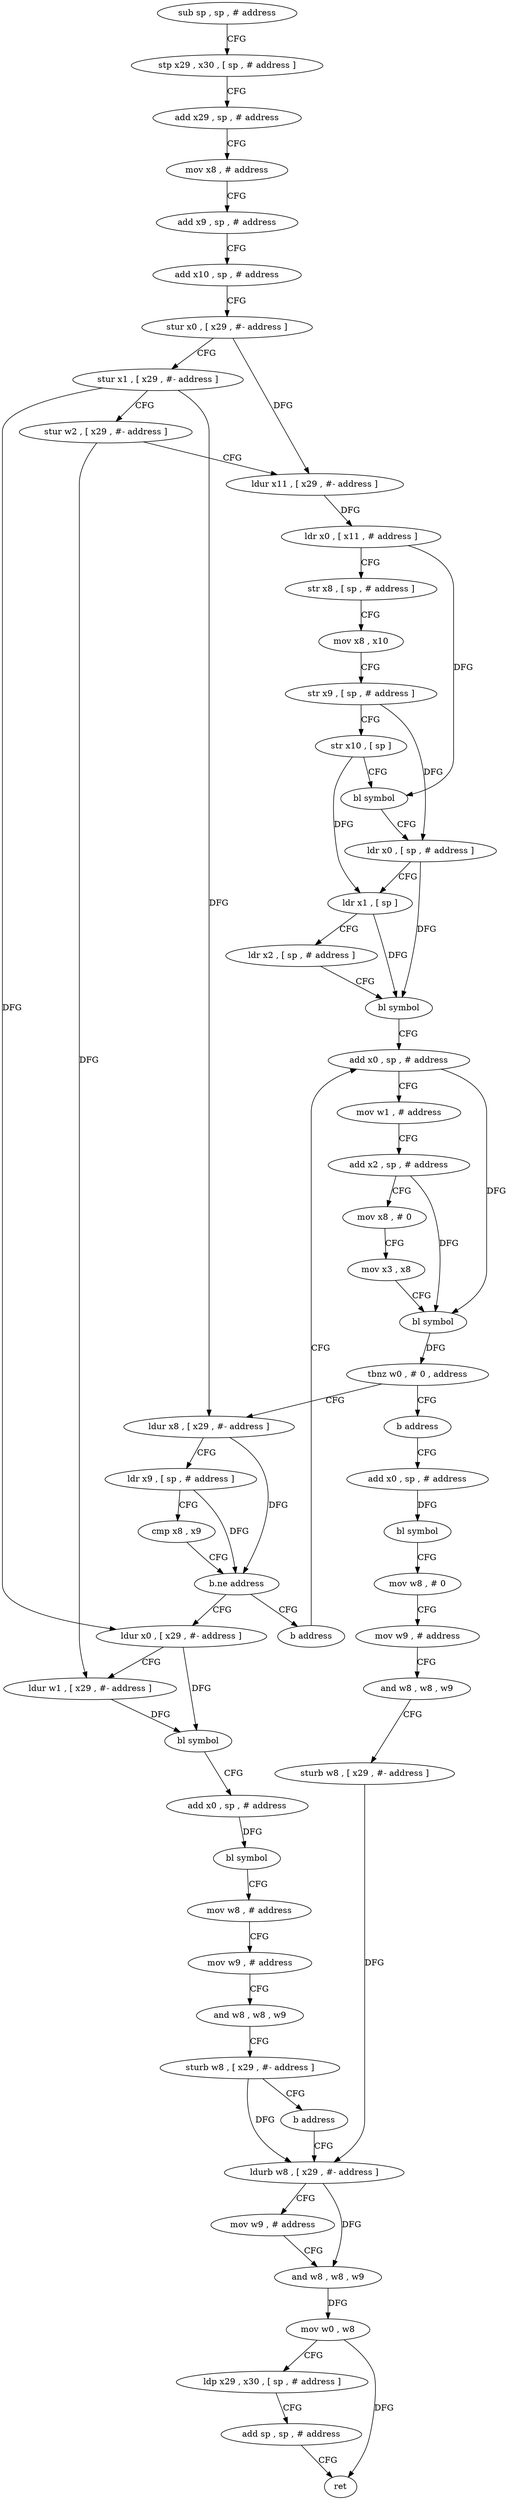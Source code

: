 digraph "func" {
"86656" [label = "sub sp , sp , # address" ]
"86660" [label = "stp x29 , x30 , [ sp , # address ]" ]
"86664" [label = "add x29 , sp , # address" ]
"86668" [label = "mov x8 , # address" ]
"86672" [label = "add x9 , sp , # address" ]
"86676" [label = "add x10 , sp , # address" ]
"86680" [label = "stur x0 , [ x29 , #- address ]" ]
"86684" [label = "stur x1 , [ x29 , #- address ]" ]
"86688" [label = "stur w2 , [ x29 , #- address ]" ]
"86692" [label = "ldur x11 , [ x29 , #- address ]" ]
"86696" [label = "ldr x0 , [ x11 , # address ]" ]
"86700" [label = "str x8 , [ sp , # address ]" ]
"86704" [label = "mov x8 , x10" ]
"86708" [label = "str x9 , [ sp , # address ]" ]
"86712" [label = "str x10 , [ sp ]" ]
"86716" [label = "bl symbol" ]
"86720" [label = "ldr x0 , [ sp , # address ]" ]
"86724" [label = "ldr x1 , [ sp ]" ]
"86728" [label = "ldr x2 , [ sp , # address ]" ]
"86732" [label = "bl symbol" ]
"86736" [label = "add x0 , sp , # address" ]
"86768" [label = "ldur x8 , [ x29 , #- address ]" ]
"86772" [label = "ldr x9 , [ sp , # address ]" ]
"86776" [label = "cmp x8 , x9" ]
"86780" [label = "b.ne address" ]
"86824" [label = "b address" ]
"86784" [label = "ldur x0 , [ x29 , #- address ]" ]
"86764" [label = "b address" ]
"86828" [label = "add x0 , sp , # address" ]
"86788" [label = "ldur w1 , [ x29 , #- address ]" ]
"86792" [label = "bl symbol" ]
"86796" [label = "add x0 , sp , # address" ]
"86800" [label = "bl symbol" ]
"86804" [label = "mov w8 , # address" ]
"86808" [label = "mov w9 , # address" ]
"86812" [label = "and w8 , w8 , w9" ]
"86816" [label = "sturb w8 , [ x29 , #- address ]" ]
"86820" [label = "b address" ]
"86852" [label = "ldurb w8 , [ x29 , #- address ]" ]
"86832" [label = "bl symbol" ]
"86836" [label = "mov w8 , # 0" ]
"86840" [label = "mov w9 , # address" ]
"86844" [label = "and w8 , w8 , w9" ]
"86848" [label = "sturb w8 , [ x29 , #- address ]" ]
"86740" [label = "mov w1 , # address" ]
"86744" [label = "add x2 , sp , # address" ]
"86748" [label = "mov x8 , # 0" ]
"86752" [label = "mov x3 , x8" ]
"86756" [label = "bl symbol" ]
"86760" [label = "tbnz w0 , # 0 , address" ]
"86856" [label = "mov w9 , # address" ]
"86860" [label = "and w8 , w8 , w9" ]
"86864" [label = "mov w0 , w8" ]
"86868" [label = "ldp x29 , x30 , [ sp , # address ]" ]
"86872" [label = "add sp , sp , # address" ]
"86876" [label = "ret" ]
"86656" -> "86660" [ label = "CFG" ]
"86660" -> "86664" [ label = "CFG" ]
"86664" -> "86668" [ label = "CFG" ]
"86668" -> "86672" [ label = "CFG" ]
"86672" -> "86676" [ label = "CFG" ]
"86676" -> "86680" [ label = "CFG" ]
"86680" -> "86684" [ label = "CFG" ]
"86680" -> "86692" [ label = "DFG" ]
"86684" -> "86688" [ label = "CFG" ]
"86684" -> "86768" [ label = "DFG" ]
"86684" -> "86784" [ label = "DFG" ]
"86688" -> "86692" [ label = "CFG" ]
"86688" -> "86788" [ label = "DFG" ]
"86692" -> "86696" [ label = "DFG" ]
"86696" -> "86700" [ label = "CFG" ]
"86696" -> "86716" [ label = "DFG" ]
"86700" -> "86704" [ label = "CFG" ]
"86704" -> "86708" [ label = "CFG" ]
"86708" -> "86712" [ label = "CFG" ]
"86708" -> "86720" [ label = "DFG" ]
"86712" -> "86716" [ label = "CFG" ]
"86712" -> "86724" [ label = "DFG" ]
"86716" -> "86720" [ label = "CFG" ]
"86720" -> "86724" [ label = "CFG" ]
"86720" -> "86732" [ label = "DFG" ]
"86724" -> "86728" [ label = "CFG" ]
"86724" -> "86732" [ label = "DFG" ]
"86728" -> "86732" [ label = "CFG" ]
"86732" -> "86736" [ label = "CFG" ]
"86736" -> "86740" [ label = "CFG" ]
"86736" -> "86756" [ label = "DFG" ]
"86768" -> "86772" [ label = "CFG" ]
"86768" -> "86780" [ label = "DFG" ]
"86772" -> "86776" [ label = "CFG" ]
"86772" -> "86780" [ label = "DFG" ]
"86776" -> "86780" [ label = "CFG" ]
"86780" -> "86824" [ label = "CFG" ]
"86780" -> "86784" [ label = "CFG" ]
"86824" -> "86736" [ label = "CFG" ]
"86784" -> "86788" [ label = "CFG" ]
"86784" -> "86792" [ label = "DFG" ]
"86764" -> "86828" [ label = "CFG" ]
"86828" -> "86832" [ label = "DFG" ]
"86788" -> "86792" [ label = "DFG" ]
"86792" -> "86796" [ label = "CFG" ]
"86796" -> "86800" [ label = "DFG" ]
"86800" -> "86804" [ label = "CFG" ]
"86804" -> "86808" [ label = "CFG" ]
"86808" -> "86812" [ label = "CFG" ]
"86812" -> "86816" [ label = "CFG" ]
"86816" -> "86820" [ label = "CFG" ]
"86816" -> "86852" [ label = "DFG" ]
"86820" -> "86852" [ label = "CFG" ]
"86852" -> "86856" [ label = "CFG" ]
"86852" -> "86860" [ label = "DFG" ]
"86832" -> "86836" [ label = "CFG" ]
"86836" -> "86840" [ label = "CFG" ]
"86840" -> "86844" [ label = "CFG" ]
"86844" -> "86848" [ label = "CFG" ]
"86848" -> "86852" [ label = "DFG" ]
"86740" -> "86744" [ label = "CFG" ]
"86744" -> "86748" [ label = "CFG" ]
"86744" -> "86756" [ label = "DFG" ]
"86748" -> "86752" [ label = "CFG" ]
"86752" -> "86756" [ label = "CFG" ]
"86756" -> "86760" [ label = "DFG" ]
"86760" -> "86768" [ label = "CFG" ]
"86760" -> "86764" [ label = "CFG" ]
"86856" -> "86860" [ label = "CFG" ]
"86860" -> "86864" [ label = "DFG" ]
"86864" -> "86868" [ label = "CFG" ]
"86864" -> "86876" [ label = "DFG" ]
"86868" -> "86872" [ label = "CFG" ]
"86872" -> "86876" [ label = "CFG" ]
}
